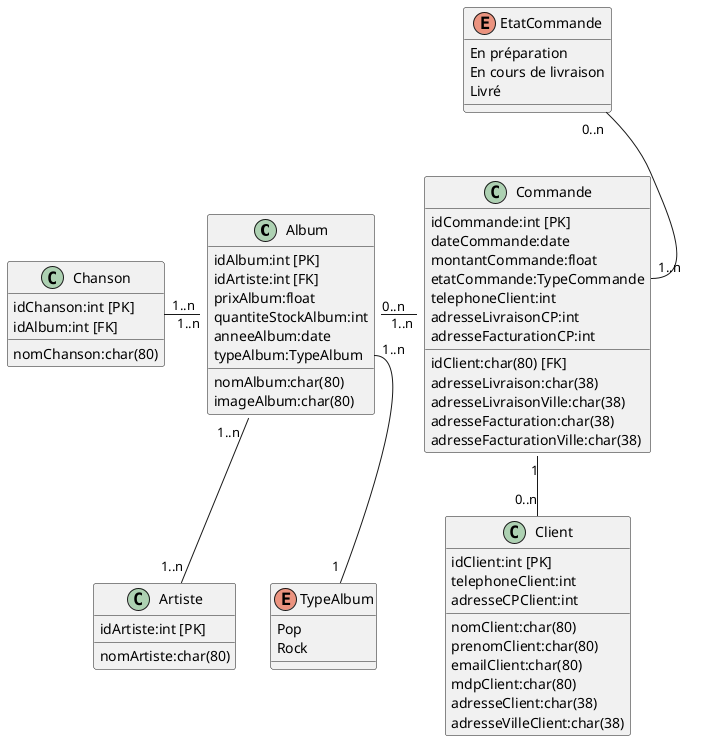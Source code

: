 @startuml
'https://plantuml.com/class-diagram

class Album {
idAlbum:int [PK]
idArtiste:int [FK]
nomAlbum:char(80)
imageAlbum:char(80)
prixAlbum:float
quantiteStockAlbum:int
anneeAlbum:date
typeAlbum:TypeAlbum
}

class Artiste {
idArtiste:int [PK]
nomArtiste:char(80)
}

class Chanson {
idChanson:int [PK]
idAlbum:int [FK]
nomChanson:char(80)
}

class Client {
idClient:int [PK]
nomClient:char(80)
prenomClient:char(80)
emailClient:char(80)
mdpClient:char(80)
telephoneClient:int
adresseClient:char(38)
adresseCPClient:int
adresseVilleClient:char(38)
}

class Commande {
idCommande:int [PK]
idClient:char(80) [FK]
dateCommande:date 
montantCommande:float 
etatCommande:TypeCommande
telephoneClient:int
adresseLivraison:char(38)
adresseLivraisonCP:int
adresseLivraisonVille:char(38)
adresseFacturation:char(38)
adresseFacturationCP:int
adresseFacturationVille:char(38)
}

enum TypeAlbum {
Pop
Rock
}

enum EtatCommande {
En préparation
En cours de livraison
Livré
}

Artiste "1..n" -up- "1..n  " Album
Chanson "1..n  " -r- "1..n" Album
Album::typeAlbum "1..n " -down- "1 " TypeAlbum
Client "0..n" -up- "    1" Commande
Commande "1..n " -l- "0..n   " Album
Commande::etatCommande "1..n " -up- "0..n   " EtatCommande


@enduml